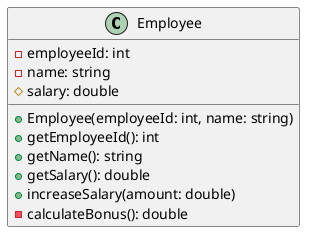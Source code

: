 @startuml emp
class Employee {
  - employeeId: int
  - name: string
  # salary: double
  + Employee(employeeId: int, name: string)
  + getEmployeeId(): int
  + getName(): string
  + getSalary(): double
  + increaseSalary(amount: double)
  - calculateBonus(): double
}
@enduml
